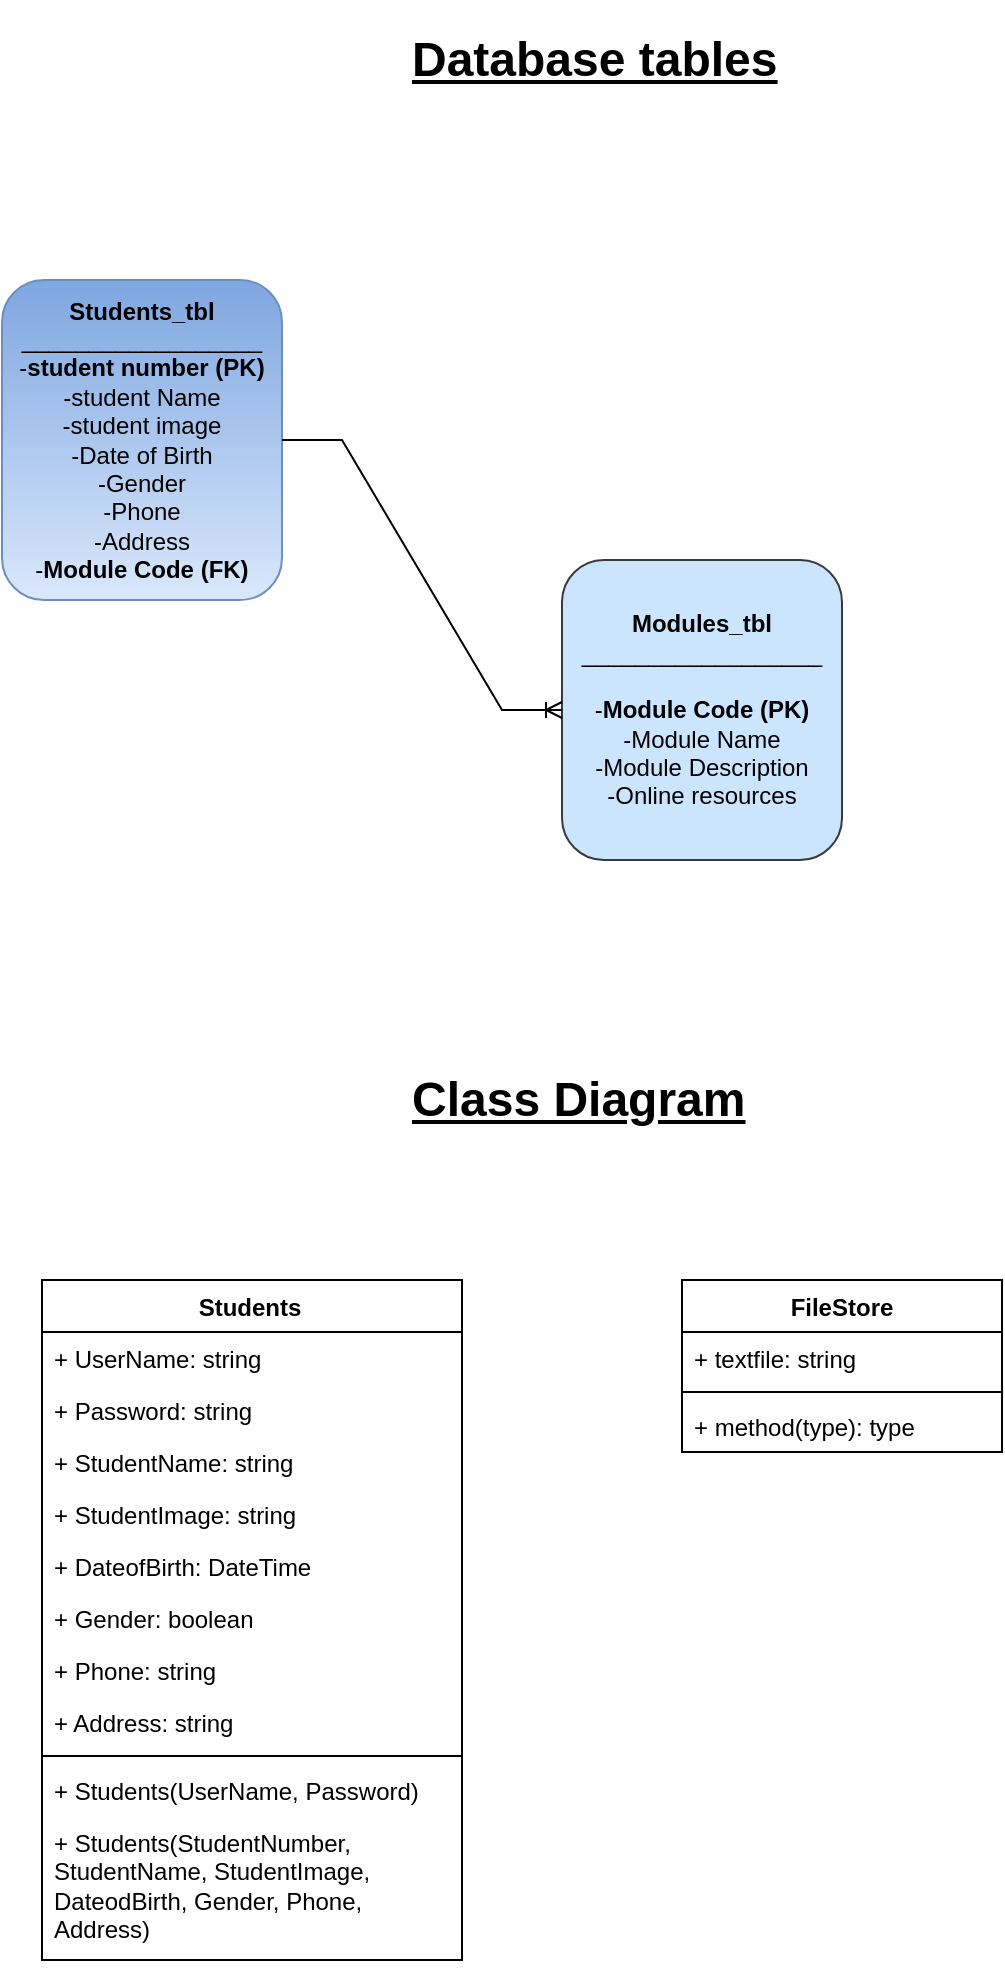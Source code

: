 <mxfile version="22.1.3" type="github">
  <diagram name="Page-1" id="9B8nMwytWe3xk5px9rpZ">
    <mxGraphModel dx="1434" dy="838" grid="1" gridSize="10" guides="1" tooltips="1" connect="1" arrows="1" fold="1" page="1" pageScale="1" pageWidth="827" pageHeight="1169" math="0" shadow="0">
      <root>
        <mxCell id="0" />
        <mxCell id="1" parent="0" />
        <mxCell id="XAU_QhJ1LdmKM9mRQYPz-1" value="&lt;h1&gt;&lt;u&gt;Database tables&lt;/u&gt;&lt;/h1&gt;" style="text;html=1;strokeColor=none;fillColor=none;spacing=5;spacingTop=-20;whiteSpace=wrap;overflow=hidden;rounded=0;" parent="1" vertex="1">
          <mxGeometry x="300" y="50" width="250" height="120" as="geometry" />
        </mxCell>
        <mxCell id="XAU_QhJ1LdmKM9mRQYPz-2" value="&lt;b&gt;Students_tbl&lt;/b&gt;&lt;br&gt;__________________&lt;br&gt;-&lt;b&gt;student number (PK)&lt;/b&gt;&lt;br&gt;-student Name&lt;br&gt;-student image&lt;br&gt;-Date of Birth&lt;br&gt;-Gender&lt;br&gt;-Phone&lt;br&gt;-Address&lt;br&gt;-&lt;b&gt;Module Code (FK)&lt;/b&gt;" style="rounded=1;whiteSpace=wrap;html=1;fillColor=#dae8fc;gradientColor=#7ea6e0;strokeColor=#6c8ebf;gradientDirection=north;" parent="1" vertex="1">
          <mxGeometry x="100" y="180" width="140" height="160" as="geometry" />
        </mxCell>
        <mxCell id="XAU_QhJ1LdmKM9mRQYPz-3" value="&lt;b&gt;Modules_tbl&lt;/b&gt;&lt;br&gt;__________________&lt;br&gt;&lt;br&gt;-&lt;b&gt;Module Code (PK)&lt;/b&gt;&lt;br&gt;-Module Name&lt;br&gt;-Module Description&lt;br&gt;-Online resources" style="rounded=1;whiteSpace=wrap;html=1;fillColor=#cce5ff;strokeColor=#36393d;" parent="1" vertex="1">
          <mxGeometry x="380" y="320" width="140" height="150" as="geometry" />
        </mxCell>
        <mxCell id="XAU_QhJ1LdmKM9mRQYPz-6" value="" style="edgeStyle=entityRelationEdgeStyle;fontSize=12;html=1;endArrow=ERoneToMany;rounded=0;entryX=0;entryY=0.5;entryDx=0;entryDy=0;exitX=1;exitY=0.5;exitDx=0;exitDy=0;" parent="1" source="XAU_QhJ1LdmKM9mRQYPz-2" target="XAU_QhJ1LdmKM9mRQYPz-3" edge="1">
          <mxGeometry width="100" height="100" relative="1" as="geometry">
            <mxPoint x="240" y="280" as="sourcePoint" />
            <mxPoint x="340" y="180" as="targetPoint" />
          </mxGeometry>
        </mxCell>
        <mxCell id="6g26IVDqrCebcRfXmJqE-1" value="&lt;h1&gt;&lt;u&gt;Class Diagram&lt;/u&gt;&lt;/h1&gt;" style="text;html=1;strokeColor=none;fillColor=none;spacing=5;spacingTop=-20;whiteSpace=wrap;overflow=hidden;rounded=0;" vertex="1" parent="1">
          <mxGeometry x="300" y="570" width="250" height="120" as="geometry" />
        </mxCell>
        <mxCell id="6g26IVDqrCebcRfXmJqE-2" value="Students&lt;span style=&quot;white-space: pre;&quot;&gt;&#x9;&lt;/span&gt;" style="swimlane;fontStyle=1;align=center;verticalAlign=top;childLayout=stackLayout;horizontal=1;startSize=26;horizontalStack=0;resizeParent=1;resizeParentMax=0;resizeLast=0;collapsible=1;marginBottom=0;whiteSpace=wrap;html=1;" vertex="1" parent="1">
          <mxGeometry x="120" y="680" width="210" height="340" as="geometry" />
        </mxCell>
        <mxCell id="6g26IVDqrCebcRfXmJqE-3" value="+ UserName: string" style="text;strokeColor=none;fillColor=none;align=left;verticalAlign=top;spacingLeft=4;spacingRight=4;overflow=hidden;rotatable=0;points=[[0,0.5],[1,0.5]];portConstraint=eastwest;whiteSpace=wrap;html=1;" vertex="1" parent="6g26IVDqrCebcRfXmJqE-2">
          <mxGeometry y="26" width="210" height="26" as="geometry" />
        </mxCell>
        <mxCell id="6g26IVDqrCebcRfXmJqE-6" value="+ Password: string" style="text;strokeColor=none;fillColor=none;align=left;verticalAlign=top;spacingLeft=4;spacingRight=4;overflow=hidden;rotatable=0;points=[[0,0.5],[1,0.5]];portConstraint=eastwest;whiteSpace=wrap;html=1;" vertex="1" parent="6g26IVDqrCebcRfXmJqE-2">
          <mxGeometry y="52" width="210" height="26" as="geometry" />
        </mxCell>
        <mxCell id="6g26IVDqrCebcRfXmJqE-7" value="+ StudentName: string" style="text;strokeColor=none;fillColor=none;align=left;verticalAlign=top;spacingLeft=4;spacingRight=4;overflow=hidden;rotatable=0;points=[[0,0.5],[1,0.5]];portConstraint=eastwest;whiteSpace=wrap;html=1;" vertex="1" parent="6g26IVDqrCebcRfXmJqE-2">
          <mxGeometry y="78" width="210" height="26" as="geometry" />
        </mxCell>
        <mxCell id="6g26IVDqrCebcRfXmJqE-8" value="+ StudentImage: string" style="text;strokeColor=none;fillColor=none;align=left;verticalAlign=top;spacingLeft=4;spacingRight=4;overflow=hidden;rotatable=0;points=[[0,0.5],[1,0.5]];portConstraint=eastwest;whiteSpace=wrap;html=1;" vertex="1" parent="6g26IVDqrCebcRfXmJqE-2">
          <mxGeometry y="104" width="210" height="26" as="geometry" />
        </mxCell>
        <mxCell id="6g26IVDqrCebcRfXmJqE-9" value="+ DateofBirth: DateTime" style="text;strokeColor=none;fillColor=none;align=left;verticalAlign=top;spacingLeft=4;spacingRight=4;overflow=hidden;rotatable=0;points=[[0,0.5],[1,0.5]];portConstraint=eastwest;whiteSpace=wrap;html=1;" vertex="1" parent="6g26IVDqrCebcRfXmJqE-2">
          <mxGeometry y="130" width="210" height="26" as="geometry" />
        </mxCell>
        <mxCell id="6g26IVDqrCebcRfXmJqE-10" value="+ Gender: boolean" style="text;strokeColor=none;fillColor=none;align=left;verticalAlign=top;spacingLeft=4;spacingRight=4;overflow=hidden;rotatable=0;points=[[0,0.5],[1,0.5]];portConstraint=eastwest;whiteSpace=wrap;html=1;" vertex="1" parent="6g26IVDqrCebcRfXmJqE-2">
          <mxGeometry y="156" width="210" height="26" as="geometry" />
        </mxCell>
        <mxCell id="6g26IVDqrCebcRfXmJqE-11" value="+ Phone: string" style="text;strokeColor=none;fillColor=none;align=left;verticalAlign=top;spacingLeft=4;spacingRight=4;overflow=hidden;rotatable=0;points=[[0,0.5],[1,0.5]];portConstraint=eastwest;whiteSpace=wrap;html=1;" vertex="1" parent="6g26IVDqrCebcRfXmJqE-2">
          <mxGeometry y="182" width="210" height="26" as="geometry" />
        </mxCell>
        <mxCell id="6g26IVDqrCebcRfXmJqE-12" value="+ Address: string" style="text;strokeColor=none;fillColor=none;align=left;verticalAlign=top;spacingLeft=4;spacingRight=4;overflow=hidden;rotatable=0;points=[[0,0.5],[1,0.5]];portConstraint=eastwest;whiteSpace=wrap;html=1;" vertex="1" parent="6g26IVDqrCebcRfXmJqE-2">
          <mxGeometry y="208" width="210" height="26" as="geometry" />
        </mxCell>
        <mxCell id="6g26IVDqrCebcRfXmJqE-4" value="" style="line;strokeWidth=1;fillColor=none;align=left;verticalAlign=middle;spacingTop=-1;spacingLeft=3;spacingRight=3;rotatable=0;labelPosition=right;points=[];portConstraint=eastwest;strokeColor=inherit;" vertex="1" parent="6g26IVDqrCebcRfXmJqE-2">
          <mxGeometry y="234" width="210" height="8" as="geometry" />
        </mxCell>
        <mxCell id="6g26IVDqrCebcRfXmJqE-5" value="+ Students(UserName, Password)" style="text;strokeColor=none;fillColor=none;align=left;verticalAlign=top;spacingLeft=4;spacingRight=4;overflow=hidden;rotatable=0;points=[[0,0.5],[1,0.5]];portConstraint=eastwest;whiteSpace=wrap;html=1;" vertex="1" parent="6g26IVDqrCebcRfXmJqE-2">
          <mxGeometry y="242" width="210" height="26" as="geometry" />
        </mxCell>
        <mxCell id="6g26IVDqrCebcRfXmJqE-13" value="+ Students(StudentNumber, StudentName, StudentImage, DateodBirth, Gender, Phone, Address)" style="text;strokeColor=none;fillColor=none;align=left;verticalAlign=top;spacingLeft=4;spacingRight=4;overflow=hidden;rotatable=0;points=[[0,0.5],[1,0.5]];portConstraint=eastwest;whiteSpace=wrap;html=1;" vertex="1" parent="6g26IVDqrCebcRfXmJqE-2">
          <mxGeometry y="268" width="210" height="72" as="geometry" />
        </mxCell>
        <mxCell id="6g26IVDqrCebcRfXmJqE-14" value="FileStore" style="swimlane;fontStyle=1;align=center;verticalAlign=top;childLayout=stackLayout;horizontal=1;startSize=26;horizontalStack=0;resizeParent=1;resizeParentMax=0;resizeLast=0;collapsible=1;marginBottom=0;whiteSpace=wrap;html=1;" vertex="1" parent="1">
          <mxGeometry x="440" y="680" width="160" height="86" as="geometry" />
        </mxCell>
        <mxCell id="6g26IVDqrCebcRfXmJqE-15" value="+ textfile: string" style="text;strokeColor=none;fillColor=none;align=left;verticalAlign=top;spacingLeft=4;spacingRight=4;overflow=hidden;rotatable=0;points=[[0,0.5],[1,0.5]];portConstraint=eastwest;whiteSpace=wrap;html=1;" vertex="1" parent="6g26IVDqrCebcRfXmJqE-14">
          <mxGeometry y="26" width="160" height="26" as="geometry" />
        </mxCell>
        <mxCell id="6g26IVDqrCebcRfXmJqE-16" value="" style="line;strokeWidth=1;fillColor=none;align=left;verticalAlign=middle;spacingTop=-1;spacingLeft=3;spacingRight=3;rotatable=0;labelPosition=right;points=[];portConstraint=eastwest;strokeColor=inherit;" vertex="1" parent="6g26IVDqrCebcRfXmJqE-14">
          <mxGeometry y="52" width="160" height="8" as="geometry" />
        </mxCell>
        <mxCell id="6g26IVDqrCebcRfXmJqE-17" value="+ method(type): type" style="text;strokeColor=none;fillColor=none;align=left;verticalAlign=top;spacingLeft=4;spacingRight=4;overflow=hidden;rotatable=0;points=[[0,0.5],[1,0.5]];portConstraint=eastwest;whiteSpace=wrap;html=1;" vertex="1" parent="6g26IVDqrCebcRfXmJqE-14">
          <mxGeometry y="60" width="160" height="26" as="geometry" />
        </mxCell>
      </root>
    </mxGraphModel>
  </diagram>
</mxfile>
